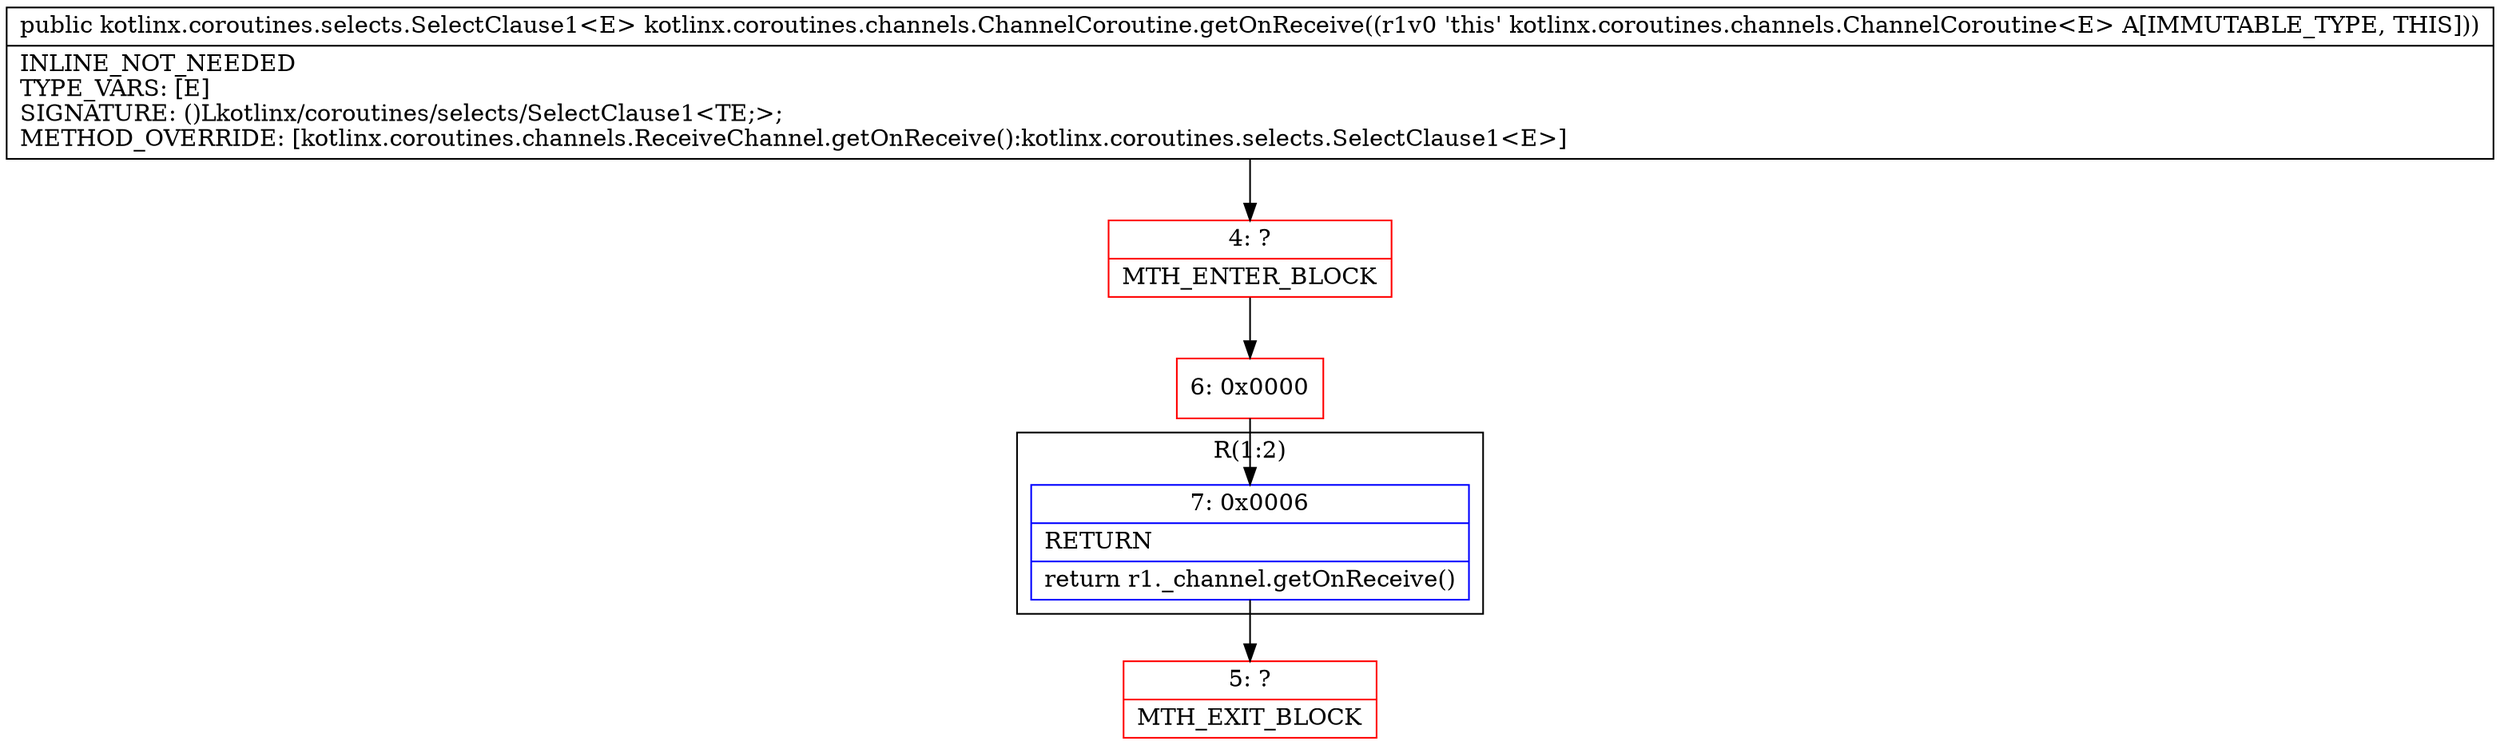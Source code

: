 digraph "CFG forkotlinx.coroutines.channels.ChannelCoroutine.getOnReceive()Lkotlinx\/coroutines\/selects\/SelectClause1;" {
subgraph cluster_Region_1912905886 {
label = "R(1:2)";
node [shape=record,color=blue];
Node_7 [shape=record,label="{7\:\ 0x0006|RETURN\l|return r1._channel.getOnReceive()\l}"];
}
Node_4 [shape=record,color=red,label="{4\:\ ?|MTH_ENTER_BLOCK\l}"];
Node_6 [shape=record,color=red,label="{6\:\ 0x0000}"];
Node_5 [shape=record,color=red,label="{5\:\ ?|MTH_EXIT_BLOCK\l}"];
MethodNode[shape=record,label="{public kotlinx.coroutines.selects.SelectClause1\<E\> kotlinx.coroutines.channels.ChannelCoroutine.getOnReceive((r1v0 'this' kotlinx.coroutines.channels.ChannelCoroutine\<E\> A[IMMUTABLE_TYPE, THIS]))  | INLINE_NOT_NEEDED\lTYPE_VARS: [E]\lSIGNATURE: ()Lkotlinx\/coroutines\/selects\/SelectClause1\<TE;\>;\lMETHOD_OVERRIDE: [kotlinx.coroutines.channels.ReceiveChannel.getOnReceive():kotlinx.coroutines.selects.SelectClause1\<E\>]\l}"];
MethodNode -> Node_4;Node_7 -> Node_5;
Node_4 -> Node_6;
Node_6 -> Node_7;
}

